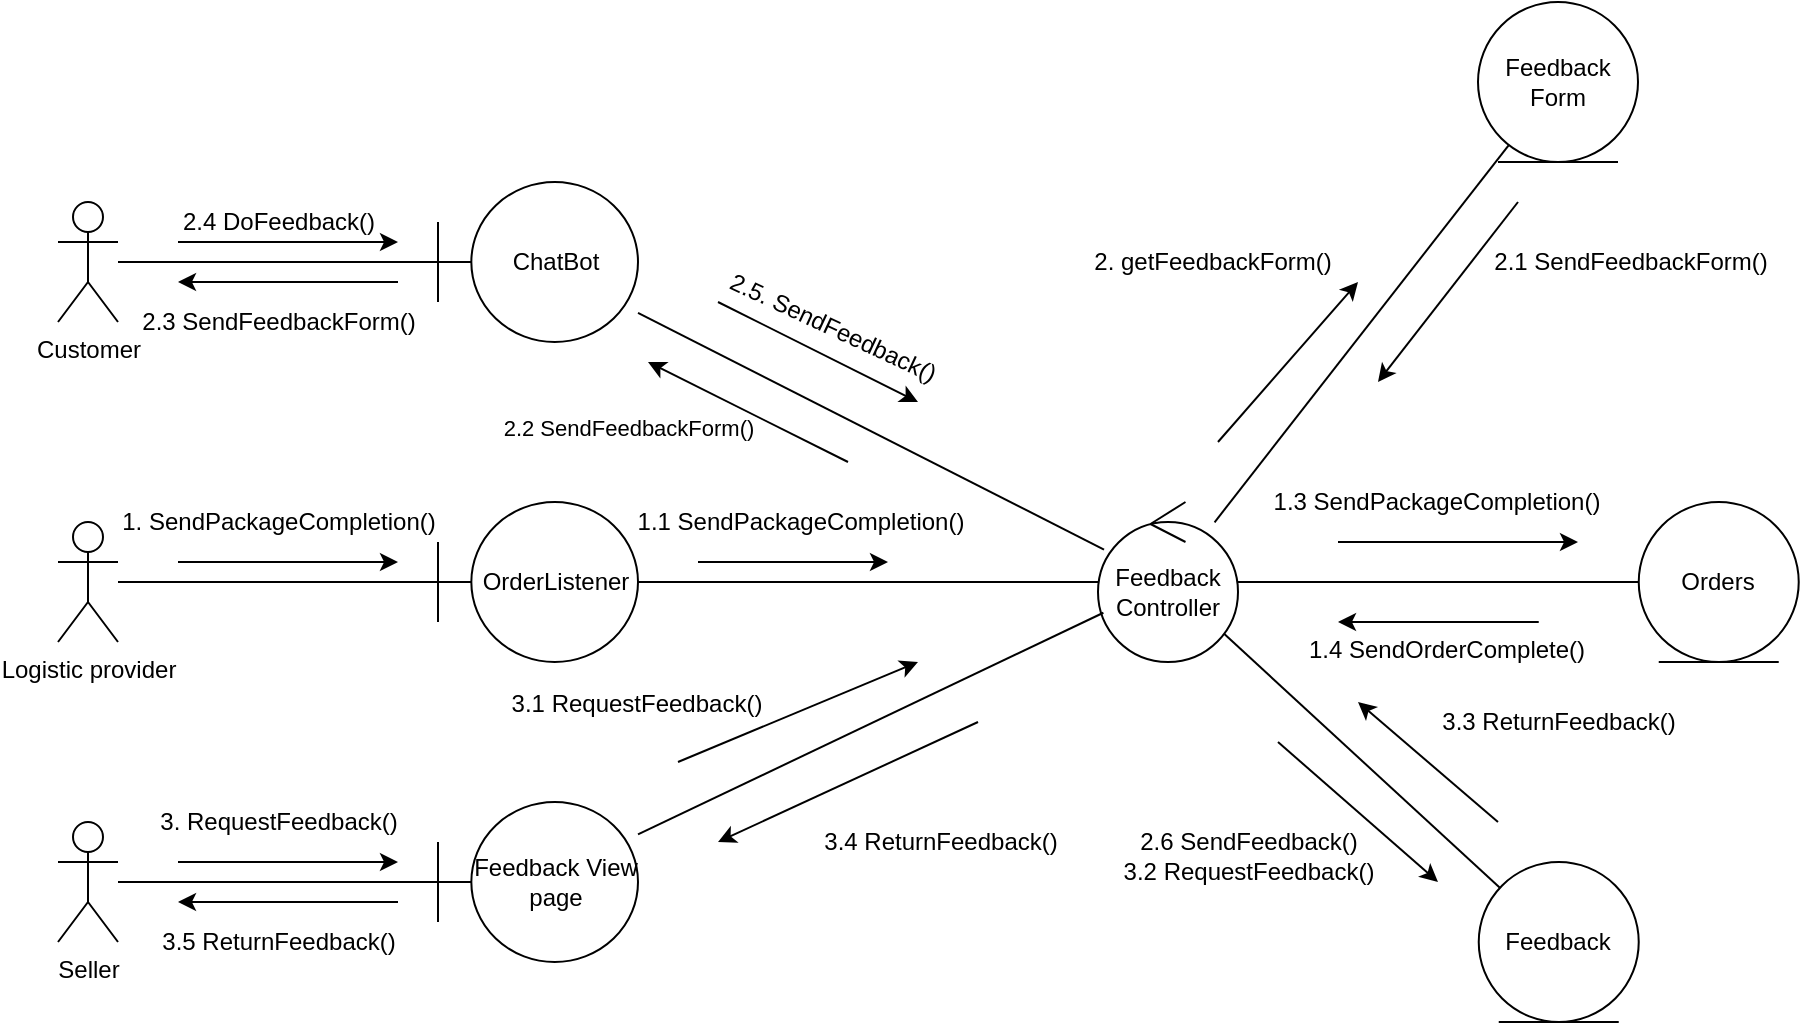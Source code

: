 <mxfile>
    <diagram id="1xrTCeCXLpbqKfW3dNeI" name="Collab">
        <mxGraphModel dx="1130" dy="626" grid="1" gridSize="10" guides="1" tooltips="1" connect="1" arrows="1" fold="1" page="1" pageScale="1" pageWidth="850" pageHeight="1100" math="0" shadow="0">
            <root>
                <mxCell id="0"/>
                <mxCell id="1" parent="0"/>
                <mxCell id="7" style="edgeStyle=none;html=1;startArrow=none;startFill=0;endArrow=none;endFill=0;" parent="1" source="8" target="31" edge="1">
                    <mxGeometry relative="1" as="geometry"/>
                </mxCell>
                <mxCell id="8" value="Customer" style="shape=umlActor;verticalLabelPosition=bottom;verticalAlign=top;html=1;outlineConnect=0;" parent="1" vertex="1">
                    <mxGeometry x="30" y="190" width="30" height="60" as="geometry"/>
                </mxCell>
                <mxCell id="n_59s5ExofEKkA8bmpHv-62" style="edgeStyle=none;html=1;endArrow=none;endFill=0;" parent="1" source="9" target="13" edge="1">
                    <mxGeometry relative="1" as="geometry"/>
                </mxCell>
                <mxCell id="9" value="Feedback" style="ellipse;shape=umlEntity;whiteSpace=wrap;html=1;" parent="1" vertex="1">
                    <mxGeometry x="740.37" y="520" width="80" height="80" as="geometry"/>
                </mxCell>
                <mxCell id="10" style="edgeStyle=none;html=1;startArrow=none;startFill=0;endArrow=none;endFill=0;" parent="1" source="13" target="31" edge="1">
                    <mxGeometry relative="1" as="geometry"/>
                </mxCell>
                <mxCell id="11" style="edgeStyle=none;html=1;startArrow=none;startFill=0;endArrow=none;endFill=0;" parent="1" source="13" target="26" edge="1">
                    <mxGeometry relative="1" as="geometry"/>
                </mxCell>
                <mxCell id="13" value="Feedback&lt;br&gt;Controller" style="ellipse;shape=umlControl;whiteSpace=wrap;html=1;" parent="1" vertex="1">
                    <mxGeometry x="550" y="340" width="70" height="80" as="geometry"/>
                </mxCell>
                <mxCell id="n_59s5ExofEKkA8bmpHv-60" style="edgeStyle=none;html=1;endArrow=none;endFill=0;" parent="1" source="15" target="13" edge="1">
                    <mxGeometry relative="1" as="geometry"/>
                </mxCell>
                <mxCell id="15" value="OrderListener" style="shape=umlBoundary;whiteSpace=wrap;html=1;" parent="1" vertex="1">
                    <mxGeometry x="220" y="340" width="100" height="80" as="geometry"/>
                </mxCell>
                <mxCell id="16" style="edgeStyle=none;html=1;startArrow=none;startFill=0;endArrow=none;endFill=0;" parent="1" source="17" target="15" edge="1">
                    <mxGeometry relative="1" as="geometry"/>
                </mxCell>
                <mxCell id="17" value="Logistic provider" style="shape=umlActor;verticalLabelPosition=bottom;verticalAlign=top;html=1;outlineConnect=0;" parent="1" vertex="1">
                    <mxGeometry x="30" y="350" width="30" height="60" as="geometry"/>
                </mxCell>
                <mxCell id="18" value="" style="endArrow=classic;html=1;endFill=1;" parent="1" edge="1">
                    <mxGeometry width="50" height="50" relative="1" as="geometry">
                        <mxPoint x="90" y="370" as="sourcePoint"/>
                        <mxPoint x="200" y="370" as="targetPoint"/>
                    </mxGeometry>
                </mxCell>
                <mxCell id="19" value="&lt;font style=&quot;font-size: 12px;&quot;&gt;1. SendPackageCompletion()&lt;/font&gt;" style="edgeLabel;html=1;align=center;verticalAlign=middle;resizable=0;points=[];" parent="18" vertex="1" connectable="0">
                    <mxGeometry x="0.417" y="-3" relative="1" as="geometry">
                        <mxPoint x="-28" y="-23" as="offset"/>
                    </mxGeometry>
                </mxCell>
                <mxCell id="20" value="" style="endArrow=classic;html=1;endFill=1;" parent="1" edge="1">
                    <mxGeometry width="50" height="50" relative="1" as="geometry">
                        <mxPoint x="340" y="470" as="sourcePoint"/>
                        <mxPoint x="460" y="420" as="targetPoint"/>
                    </mxGeometry>
                </mxCell>
                <mxCell id="21" value="&lt;font style=&quot;font-size: 12px;&quot;&gt;3.1 RequestFeedback()&lt;/font&gt;" style="edgeLabel;html=1;align=center;verticalAlign=middle;resizable=0;points=[];" parent="20" vertex="1" connectable="0">
                    <mxGeometry x="0.417" y="-3" relative="1" as="geometry">
                        <mxPoint x="-107" y="3" as="offset"/>
                    </mxGeometry>
                </mxCell>
                <mxCell id="22" value="" style="endArrow=classic;html=1;endFill=1;" parent="1" edge="1">
                    <mxGeometry width="50" height="50" relative="1" as="geometry">
                        <mxPoint x="760" y="190" as="sourcePoint"/>
                        <mxPoint x="690" y="280" as="targetPoint"/>
                    </mxGeometry>
                </mxCell>
                <mxCell id="23" value="2.1 SendFeedbackForm()" style="edgeLabel;html=1;align=center;verticalAlign=middle;resizable=0;points=[];rotation=0;fontSize=12;" parent="22" vertex="1" connectable="0">
                    <mxGeometry x="0.417" y="-3" relative="1" as="geometry">
                        <mxPoint x="108" y="-32" as="offset"/>
                    </mxGeometry>
                </mxCell>
                <mxCell id="24" value="" style="endArrow=classic;html=1;endFill=1;" parent="1" edge="1">
                    <mxGeometry width="50" height="50" relative="1" as="geometry">
                        <mxPoint x="90" y="210" as="sourcePoint"/>
                        <mxPoint x="200" y="210" as="targetPoint"/>
                    </mxGeometry>
                </mxCell>
                <mxCell id="25" value="&lt;font style=&quot;font-size: 12px;&quot;&gt;2.4 DoFeedback()&lt;/font&gt;" style="edgeLabel;html=1;align=center;verticalAlign=middle;resizable=0;points=[];" parent="24" vertex="1" connectable="0">
                    <mxGeometry x="0.417" y="-3" relative="1" as="geometry">
                        <mxPoint x="-28" y="-13" as="offset"/>
                    </mxGeometry>
                </mxCell>
                <mxCell id="26" value="Feedback&lt;br&gt;Form" style="ellipse;shape=umlEntity;whiteSpace=wrap;html=1;" parent="1" vertex="1">
                    <mxGeometry x="740" y="90" width="80" height="80" as="geometry"/>
                </mxCell>
                <mxCell id="27" value="" style="endArrow=classic;html=1;endFill=1;" parent="1" edge="1">
                    <mxGeometry width="50" height="50" relative="1" as="geometry">
                        <mxPoint x="610" y="310" as="sourcePoint"/>
                        <mxPoint x="680" y="230" as="targetPoint"/>
                    </mxGeometry>
                </mxCell>
                <mxCell id="28" value="2. getFeedbackForm()" style="edgeLabel;html=1;align=center;verticalAlign=middle;resizable=0;points=[];rotation=0;fontSize=12;" parent="27" vertex="1" connectable="0">
                    <mxGeometry x="0.417" y="-3" relative="1" as="geometry">
                        <mxPoint x="-55" y="-35" as="offset"/>
                    </mxGeometry>
                </mxCell>
                <mxCell id="29" style="edgeStyle=none;html=1;startArrow=none;startFill=0;endArrow=none;endFill=0;" parent="1" source="30" target="13" edge="1">
                    <mxGeometry relative="1" as="geometry"/>
                </mxCell>
                <mxCell id="30" value="Orders" style="ellipse;shape=umlEntity;whiteSpace=wrap;html=1;" parent="1" vertex="1">
                    <mxGeometry x="820.37" y="340" width="80" height="80" as="geometry"/>
                </mxCell>
                <mxCell id="31" value="ChatBot" style="shape=umlBoundary;whiteSpace=wrap;html=1;" parent="1" vertex="1">
                    <mxGeometry x="220" y="180" width="100" height="80" as="geometry"/>
                </mxCell>
                <mxCell id="35" value="" style="endArrow=classic;html=1;endFill=1;" parent="1" edge="1">
                    <mxGeometry width="50" height="50" relative="1" as="geometry">
                        <mxPoint x="640" y="460" as="sourcePoint"/>
                        <mxPoint x="720" y="530" as="targetPoint"/>
                    </mxGeometry>
                </mxCell>
                <mxCell id="36" value="2.6 SendFeedback()&lt;br&gt;3.2 RequestFeedback()" style="edgeLabel;html=1;align=center;verticalAlign=middle;resizable=0;points=[];fontSize=12;" parent="35" connectable="0" vertex="1">
                    <mxGeometry x="0.417" y="-3" relative="1" as="geometry">
                        <mxPoint x="-70" y="5" as="offset"/>
                    </mxGeometry>
                </mxCell>
                <mxCell id="37" style="edgeStyle=none;html=1;startArrow=none;startFill=0;endArrow=none;endFill=0;" parent="1" source="38" target="54" edge="1">
                    <mxGeometry relative="1" as="geometry"/>
                </mxCell>
                <mxCell id="38" value="Seller" style="shape=umlActor;verticalLabelPosition=bottom;verticalAlign=top;html=1;outlineConnect=0;" parent="1" vertex="1">
                    <mxGeometry x="30" y="500" width="30" height="60" as="geometry"/>
                </mxCell>
                <mxCell id="39" value="" style="endArrow=none;html=1;endFill=0;startArrow=classic;startFill=1;" parent="1" edge="1">
                    <mxGeometry width="50" height="50" relative="1" as="geometry">
                        <mxPoint x="670" y="400" as="sourcePoint"/>
                        <mxPoint x="770.37" y="400" as="targetPoint"/>
                    </mxGeometry>
                </mxCell>
                <mxCell id="40" value="1.4 SendOrderComplete()" style="edgeLabel;html=1;align=center;verticalAlign=middle;resizable=0;points=[];rotation=0;fontSize=12;" parent="39" connectable="0" vertex="1">
                    <mxGeometry x="0.417" y="-3" relative="1" as="geometry">
                        <mxPoint x="-17" y="11" as="offset"/>
                    </mxGeometry>
                </mxCell>
                <mxCell id="43" value="" style="endArrow=none;html=1;endFill=0;startArrow=classic;startFill=1;" parent="1" edge="1">
                    <mxGeometry width="50" height="50" relative="1" as="geometry">
                        <mxPoint x="325" y="270" as="sourcePoint"/>
                        <mxPoint x="425" y="320" as="targetPoint"/>
                    </mxGeometry>
                </mxCell>
                <mxCell id="44" value="2.2 SendFeedbackForm()" style="edgeLabel;html=1;align=center;verticalAlign=middle;resizable=0;points=[];" parent="43" connectable="0" vertex="1">
                    <mxGeometry x="0.417" y="-3" relative="1" as="geometry">
                        <mxPoint x="-80" y="-5" as="offset"/>
                    </mxGeometry>
                </mxCell>
                <mxCell id="45" value="" style="endArrow=none;html=1;endFill=0;startArrow=classic;startFill=1;" parent="1" edge="1">
                    <mxGeometry width="50" height="50" relative="1" as="geometry">
                        <mxPoint x="90" y="230" as="sourcePoint"/>
                        <mxPoint x="200" y="230" as="targetPoint"/>
                    </mxGeometry>
                </mxCell>
                <mxCell id="46" value="&lt;font style=&quot;font-size: 12px;&quot;&gt;2.3 SendFeedbackForm()&lt;/font&gt;" style="edgeLabel;html=1;align=center;verticalAlign=middle;resizable=0;points=[];" parent="45" connectable="0" vertex="1">
                    <mxGeometry x="0.417" y="-3" relative="1" as="geometry">
                        <mxPoint x="-28" y="17" as="offset"/>
                    </mxGeometry>
                </mxCell>
                <mxCell id="47" value="" style="endArrow=classic;html=1;endFill=1;" parent="1" edge="1">
                    <mxGeometry width="50" height="50" relative="1" as="geometry">
                        <mxPoint x="360" y="240" as="sourcePoint"/>
                        <mxPoint x="460" y="290" as="targetPoint"/>
                    </mxGeometry>
                </mxCell>
                <mxCell id="48" value="2.5. SendFeedback()" style="edgeLabel;html=1;align=center;verticalAlign=middle;resizable=0;points=[];rotation=25;fontSize=12;" parent="47" connectable="0" vertex="1">
                    <mxGeometry x="0.417" y="-3" relative="1" as="geometry">
                        <mxPoint x="-12" y="-25" as="offset"/>
                    </mxGeometry>
                </mxCell>
                <mxCell id="51" value="" style="endArrow=classic;html=1;endFill=1;" parent="1" edge="1">
                    <mxGeometry width="50" height="50" relative="1" as="geometry">
                        <mxPoint x="350" y="370" as="sourcePoint"/>
                        <mxPoint x="445" y="370" as="targetPoint"/>
                    </mxGeometry>
                </mxCell>
                <mxCell id="52" value="1.1 SendPackageCompletion()" style="edgeLabel;html=1;align=center;verticalAlign=middle;resizable=0;points=[];fontSize=12;" parent="51" connectable="0" vertex="1">
                    <mxGeometry x="0.417" y="-3" relative="1" as="geometry">
                        <mxPoint x="-17" y="-23" as="offset"/>
                    </mxGeometry>
                </mxCell>
                <mxCell id="n_59s5ExofEKkA8bmpHv-61" style="edgeStyle=none;html=1;endArrow=none;endFill=0;" parent="1" source="54" target="13" edge="1">
                    <mxGeometry relative="1" as="geometry"/>
                </mxCell>
                <mxCell id="54" value="Feedback View page" style="shape=umlBoundary;whiteSpace=wrap;html=1;" parent="1" vertex="1">
                    <mxGeometry x="220" y="490" width="100" height="80" as="geometry"/>
                </mxCell>
                <mxCell id="55" value="" style="endArrow=classic;html=1;endFill=1;" parent="1" edge="1">
                    <mxGeometry width="50" height="50" relative="1" as="geometry">
                        <mxPoint x="90" y="520" as="sourcePoint"/>
                        <mxPoint x="200" y="520" as="targetPoint"/>
                    </mxGeometry>
                </mxCell>
                <mxCell id="56" value="3. RequestFeedback()" style="edgeLabel;html=1;align=center;verticalAlign=middle;resizable=0;points=[];fontSize=12;" parent="55" connectable="0" vertex="1">
                    <mxGeometry x="0.417" y="-3" relative="1" as="geometry">
                        <mxPoint x="-28" y="-23" as="offset"/>
                    </mxGeometry>
                </mxCell>
                <mxCell id="57" value="" style="endArrow=classic;html=1;endFill=1;" parent="1" edge="1">
                    <mxGeometry width="50" height="50" relative="1" as="geometry">
                        <mxPoint x="750" y="500" as="sourcePoint"/>
                        <mxPoint x="680" y="440" as="targetPoint"/>
                    </mxGeometry>
                </mxCell>
                <mxCell id="58" value="3.3 ReturnFeedback()" style="edgeLabel;html=1;align=center;verticalAlign=middle;resizable=0;points=[];fontSize=12;" parent="57" connectable="0" vertex="1">
                    <mxGeometry x="0.417" y="-3" relative="1" as="geometry">
                        <mxPoint x="78" y="-5" as="offset"/>
                    </mxGeometry>
                </mxCell>
                <mxCell id="59" value="" style="endArrow=none;html=1;endFill=0;startArrow=classic;startFill=1;" parent="1" edge="1">
                    <mxGeometry width="50" height="50" relative="1" as="geometry">
                        <mxPoint x="360" y="510" as="sourcePoint"/>
                        <mxPoint x="490" y="450" as="targetPoint"/>
                    </mxGeometry>
                </mxCell>
                <mxCell id="60" value="3.4 ReturnFeedback()" style="edgeLabel;html=1;align=center;verticalAlign=middle;resizable=0;points=[];rotation=0;fontSize=12;" parent="59" connectable="0" vertex="1">
                    <mxGeometry x="0.417" y="-3" relative="1" as="geometry">
                        <mxPoint x="17" y="40" as="offset"/>
                    </mxGeometry>
                </mxCell>
                <mxCell id="oi6wCrDe3kLvVTNX_Anx-60" value="" style="endArrow=classic;html=1;endFill=1;" parent="1" edge="1">
                    <mxGeometry width="50" height="50" relative="1" as="geometry">
                        <mxPoint x="670" y="360" as="sourcePoint"/>
                        <mxPoint x="790" y="360" as="targetPoint"/>
                    </mxGeometry>
                </mxCell>
                <mxCell id="oi6wCrDe3kLvVTNX_Anx-61" value="1.3 SendPackageCompletion()" style="edgeLabel;html=1;align=center;verticalAlign=middle;resizable=0;points=[];rotation=0;fontSize=12;" parent="oi6wCrDe3kLvVTNX_Anx-60" connectable="0" vertex="1">
                    <mxGeometry x="0.417" y="-3" relative="1" as="geometry">
                        <mxPoint x="-36" y="-23" as="offset"/>
                    </mxGeometry>
                </mxCell>
                <mxCell id="GpGYv6WQzTeApLS-arH1-60" value="" style="endArrow=none;html=1;endFill=0;startArrow=classic;startFill=1;" parent="1" edge="1">
                    <mxGeometry width="50" height="50" relative="1" as="geometry">
                        <mxPoint x="90" y="540" as="sourcePoint"/>
                        <mxPoint x="200" y="540" as="targetPoint"/>
                    </mxGeometry>
                </mxCell>
                <mxCell id="GpGYv6WQzTeApLS-arH1-61" value="3.5 ReturnFeedback()" style="edgeLabel;html=1;align=center;verticalAlign=middle;resizable=0;points=[];rotation=0;fontSize=12;" parent="GpGYv6WQzTeApLS-arH1-60" connectable="0" vertex="1">
                    <mxGeometry x="0.417" y="-3" relative="1" as="geometry">
                        <mxPoint x="-28" y="17" as="offset"/>
                    </mxGeometry>
                </mxCell>
            </root>
        </mxGraphModel>
    </diagram>
    <diagram id="lj3JHrsBOW_VckmbQgxF" name="Sequence">
        <mxGraphModel dx="1130" dy="626" grid="1" gridSize="10" guides="1" tooltips="1" connect="1" arrows="1" fold="1" page="1" pageScale="1" pageWidth="850" pageHeight="1100" math="0" shadow="0">
            <root>
                <mxCell id="0"/>
                <mxCell id="1" parent="0"/>
                <mxCell id="JR3lvSD2bUoOzHBzQH5V-1" value="&amp;lt;&amp;lt;System&amp;gt;&amp;gt; Logistic Provider" style="shape=umlLifeline;participant=umlActor;perimeter=lifelinePerimeter;whiteSpace=wrap;html=1;container=1;collapsible=0;recursiveResize=0;verticalAlign=top;spacingTop=36;outlineConnect=0;rounded=0;glass=0;size=40;align=center;" parent="1" vertex="1">
                    <mxGeometry x="40" y="80" width="20" height="840" as="geometry"/>
                </mxCell>
                <mxCell id="JR3lvSD2bUoOzHBzQH5V-2" value="" style="html=1;points=[];perimeter=orthogonalPerimeter;" parent="JR3lvSD2bUoOzHBzQH5V-1" vertex="1">
                    <mxGeometry x="5" y="100" width="10" height="40" as="geometry"/>
                </mxCell>
                <mxCell id="JR3lvSD2bUoOzHBzQH5V-3" value="Customer&lt;br&gt;" style="shape=umlLifeline;participant=umlActor;perimeter=lifelinePerimeter;whiteSpace=wrap;html=1;container=1;collapsible=0;recursiveResize=0;verticalAlign=top;spacingTop=36;outlineConnect=0;rounded=0;glass=0;size=40;align=center;" parent="1" vertex="1">
                    <mxGeometry x="1030" y="80" width="20" height="840" as="geometry"/>
                </mxCell>
                <mxCell id="ImeykOzW7Dzun4YUdv9i-1" value="" style="html=1;points=[];perimeter=orthogonalPerimeter;" parent="JR3lvSD2bUoOzHBzQH5V-3" vertex="1">
                    <mxGeometry x="5" y="280" width="10" height="70" as="geometry"/>
                </mxCell>
                <mxCell id="JR3lvSD2bUoOzHBzQH5V-4" value="Seller" style="shape=umlLifeline;participant=umlActor;perimeter=lifelinePerimeter;whiteSpace=wrap;html=1;container=1;collapsible=0;recursiveResize=0;verticalAlign=top;spacingTop=36;outlineConnect=0;rounded=0;glass=0;size=40;align=center;" parent="1" vertex="1">
                    <mxGeometry x="1450" y="80" width="20" height="840" as="geometry"/>
                </mxCell>
                <mxCell id="Bveo8Vso_6XRpk1jzpCJ-3" value="" style="html=1;points=[];perimeter=orthogonalPerimeter;" parent="JR3lvSD2bUoOzHBzQH5V-4" vertex="1">
                    <mxGeometry x="5" y="430" width="10" height="230" as="geometry"/>
                </mxCell>
                <mxCell id="JR3lvSD2bUoOzHBzQH5V-7" value="&amp;lt;&amp;lt;Entity&amp;gt;&amp;gt;&lt;br&gt;Orders" style="shape=umlLifeline;perimeter=lifelinePerimeter;whiteSpace=wrap;html=1;container=1;collapsible=0;recursiveResize=0;outlineConnect=0;" parent="1" vertex="1">
                    <mxGeometry x="580" y="80" width="100" height="840" as="geometry"/>
                </mxCell>
                <mxCell id="JR3lvSD2bUoOzHBzQH5V-8" value="" style="html=1;points=[];perimeter=orthogonalPerimeter;" parent="JR3lvSD2bUoOzHBzQH5V-7" vertex="1">
                    <mxGeometry x="45" y="130" width="10" height="50" as="geometry"/>
                </mxCell>
                <mxCell id="dxfa6Q4PMbKHfRvBcv8o-4" value="&lt;div style=&quot;text-align: center;&quot;&gt;&lt;span style=&quot;background-color: rgb(24, 20, 29);&quot;&gt;GetFeedbackForm()&lt;/span&gt;&lt;/div&gt;" style="text;whiteSpace=wrap;html=1;fontSize=12;" parent="JR3lvSD2bUoOzHBzQH5V-7" vertex="1">
                    <mxGeometry x="-10" y="200" width="120" height="20" as="geometry"/>
                </mxCell>
                <mxCell id="R2JvyijKHk7ScQOrKC0J-2" value="&lt;div style=&quot;text-align: center;&quot;&gt;&lt;span style=&quot;background-color: rgb(24, 20, 29);&quot;&gt;SendFeedbackForm()&lt;/span&gt;&lt;/div&gt;" style="text;whiteSpace=wrap;html=1;fontSize=12;" parent="JR3lvSD2bUoOzHBzQH5V-7" vertex="1">
                    <mxGeometry x="-10" y="240" width="120" height="20" as="geometry"/>
                </mxCell>
                <mxCell id="NgKhhbQ6Dh_ki_Y8MJoj-1" value="&lt;font color=&quot;#000000&quot; style=&quot;font-size: 9px;&quot;&gt;Exception Path&lt;/font&gt;" style="shape=umlFrame;whiteSpace=wrap;html=1;width=80;height=20;boundedLbl=1;verticalAlign=middle;align=left;spacingLeft=5;strokeWidth=1;fontSize=9;fillColor=#f8cecc;strokeColor=#b85450;" parent="JR3lvSD2bUoOzHBzQH5V-7" vertex="1">
                    <mxGeometry x="-130" y="380" width="223.72" height="53" as="geometry"/>
                </mxCell>
                <mxCell id="JR3lvSD2bUoOzHBzQH5V-9" value="&amp;lt;&amp;lt;Control&amp;gt;&amp;gt;&lt;br&gt;FeedbackController" style="shape=umlLifeline;perimeter=lifelinePerimeter;whiteSpace=wrap;html=1;container=1;collapsible=0;recursiveResize=0;outlineConnect=0;" parent="1" vertex="1">
                    <mxGeometry x="380" y="80" width="110" height="840" as="geometry"/>
                </mxCell>
                <mxCell id="JR3lvSD2bUoOzHBzQH5V-10" value="" style="html=1;points=[];perimeter=orthogonalPerimeter;" parent="JR3lvSD2bUoOzHBzQH5V-9" vertex="1">
                    <mxGeometry x="50" y="95" width="10" height="365" as="geometry"/>
                </mxCell>
                <mxCell id="5kIUOo06UmIpFsdH0rGB-6" value="" style="html=1;points=[];perimeter=orthogonalPerimeter;" parent="JR3lvSD2bUoOzHBzQH5V-9" vertex="1">
                    <mxGeometry x="50" y="480" width="10" height="180" as="geometry"/>
                </mxCell>
                <mxCell id="JR3lvSD2bUoOzHBzQH5V-11" value="&amp;lt;&amp;lt;Boundary&amp;gt;&amp;gt;&lt;br&gt;OrderListener" style="shape=umlLifeline;perimeter=lifelinePerimeter;whiteSpace=wrap;html=1;container=1;collapsible=0;recursiveResize=0;outlineConnect=0;" parent="1" vertex="1">
                    <mxGeometry x="200" y="80" width="100" height="840" as="geometry"/>
                </mxCell>
                <mxCell id="JR3lvSD2bUoOzHBzQH5V-12" value="" style="html=1;points=[];perimeter=orthogonalPerimeter;" parent="JR3lvSD2bUoOzHBzQH5V-11" vertex="1">
                    <mxGeometry x="45" y="95" width="10" height="50" as="geometry"/>
                </mxCell>
                <mxCell id="JR3lvSD2bUoOzHBzQH5V-13" value="&amp;lt;&amp;lt;Entity&amp;gt;&amp;gt;&lt;br&gt;feedback" style="shape=umlLifeline;perimeter=lifelinePerimeter;whiteSpace=wrap;html=1;container=1;collapsible=0;recursiveResize=0;outlineConnect=0;" parent="1" vertex="1">
                    <mxGeometry x="1090" y="80" width="100" height="840" as="geometry"/>
                </mxCell>
                <mxCell id="ImeykOzW7Dzun4YUdv9i-10" value="" style="html=1;points=[];perimeter=orthogonalPerimeter;" parent="JR3lvSD2bUoOzHBzQH5V-13" vertex="1">
                    <mxGeometry x="45" y="410" width="10" height="60" as="geometry"/>
                </mxCell>
                <mxCell id="5kIUOo06UmIpFsdH0rGB-4" value="" style="html=1;points=[];perimeter=orthogonalPerimeter;" parent="JR3lvSD2bUoOzHBzQH5V-13" vertex="1">
                    <mxGeometry x="45" y="520" width="10" height="80" as="geometry"/>
                </mxCell>
                <mxCell id="JR3lvSD2bUoOzHBzQH5V-14" value="&amp;lt;&amp;lt;Entity&amp;gt;&amp;gt;&lt;br&gt;FeedbackForm" style="shape=umlLifeline;perimeter=lifelinePerimeter;whiteSpace=wrap;html=1;container=1;collapsible=0;recursiveResize=0;outlineConnect=0;" parent="1" vertex="1">
                    <mxGeometry x="720" y="80" width="100" height="840" as="geometry"/>
                </mxCell>
                <mxCell id="QVWIZu_C3PdvrbzYzEDc-1" value="" style="html=1;points=[];perimeter=orthogonalPerimeter;" parent="JR3lvSD2bUoOzHBzQH5V-14" vertex="1">
                    <mxGeometry x="45" y="210" width="10" height="50" as="geometry"/>
                </mxCell>
                <mxCell id="Bveo8Vso_6XRpk1jzpCJ-1" value="&lt;div style=&quot;text-align: center;&quot;&gt;&lt;span style=&quot;background-color: rgb(24, 20, 29);&quot;&gt;SendFeedback()&lt;/span&gt;&lt;/div&gt;" style="text;whiteSpace=wrap;html=1;fontSize=12;" parent="JR3lvSD2bUoOzHBzQH5V-14" vertex="1">
                    <mxGeometry x="-20" y="365" width="120" height="20" as="geometry"/>
                </mxCell>
                <mxCell id="lSSIxCcbl4IjQz590V4J-4" style="edgeStyle=none;html=1;fontSize=12;" parent="1" source="JR3lvSD2bUoOzHBzQH5V-2" target="JR3lvSD2bUoOzHBzQH5V-11" edge="1">
                    <mxGeometry relative="1" as="geometry">
                        <Array as="points">
                            <mxPoint x="180" y="195"/>
                        </Array>
                    </mxGeometry>
                </mxCell>
                <mxCell id="lSSIxCcbl4IjQz590V4J-5" value="SendPackageCompletion()" style="edgeLabel;html=1;align=center;verticalAlign=middle;resizable=0;points=[];fontSize=12;" parent="lSSIxCcbl4IjQz590V4J-4" vertex="1" connectable="0">
                    <mxGeometry x="-0.498" y="3" relative="1" as="geometry">
                        <mxPoint x="46" y="-12" as="offset"/>
                    </mxGeometry>
                </mxCell>
                <mxCell id="gXX_iel64OGYhfWm3MnG-4" style="edgeStyle=none;html=1;fontSize=12;" parent="1" source="JR3lvSD2bUoOzHBzQH5V-12" target="JR3lvSD2bUoOzHBzQH5V-9" edge="1">
                    <mxGeometry relative="1" as="geometry">
                        <Array as="points">
                            <mxPoint x="270" y="210"/>
                        </Array>
                    </mxGeometry>
                </mxCell>
                <mxCell id="gXX_iel64OGYhfWm3MnG-9" value="SendPackageCompletion()" style="edgeLabel;html=1;align=center;verticalAlign=middle;resizable=0;points=[];fontSize=12;" parent="1" vertex="1" connectable="0">
                    <mxGeometry x="340.0" y="190" as="geometry">
                        <mxPoint x="8" y="7" as="offset"/>
                    </mxGeometry>
                </mxCell>
                <mxCell id="RKBja1YYO38dAm8brw7R-2" value="&lt;span style=&quot;color: rgb(240, 240, 240); font-family: Helvetica; font-size: 12px; font-style: normal; font-variant-ligatures: normal; font-variant-caps: normal; font-weight: 400; letter-spacing: normal; orphans: 2; text-align: center; text-indent: 0px; text-transform: none; widows: 2; word-spacing: 0px; -webkit-text-stroke-width: 0px; background-color: rgb(24, 20, 29); text-decoration-thickness: initial; text-decoration-style: initial; text-decoration-color: initial; float: none; display: inline !important;&quot;&gt;SendPackageCompletion()&lt;/span&gt;" style="text;whiteSpace=wrap;html=1;fontSize=12;" parent="1" vertex="1">
                    <mxGeometry x="460" y="190" width="150" height="20" as="geometry"/>
                </mxCell>
                <mxCell id="RKBja1YYO38dAm8brw7R-3" style="edgeStyle=none;html=1;entryX=-0.34;entryY=0.225;entryDx=0;entryDy=0;entryPerimeter=0;fontSize=12;" parent="1" source="JR3lvSD2bUoOzHBzQH5V-10" target="JR3lvSD2bUoOzHBzQH5V-8" edge="1">
                    <mxGeometry relative="1" as="geometry"/>
                </mxCell>
                <mxCell id="P7-RKaSqCgGcWS6hQedI-1" style="edgeStyle=none;html=1;fontSize=12;" parent="1" source="JR3lvSD2bUoOzHBzQH5V-8" target="JR3lvSD2bUoOzHBzQH5V-9" edge="1">
                    <mxGeometry relative="1" as="geometry"/>
                </mxCell>
                <mxCell id="P7-RKaSqCgGcWS6hQedI-2" value="&lt;span style=&quot;color: rgb(240, 240, 240); font-family: Helvetica; font-size: 12px; font-style: normal; font-variant-ligatures: normal; font-variant-caps: normal; font-weight: 400; letter-spacing: normal; orphans: 2; text-align: center; text-indent: 0px; text-transform: none; widows: 2; word-spacing: 0px; -webkit-text-stroke-width: 0px; background-color: rgb(24, 20, 29); text-decoration-thickness: initial; text-decoration-style: initial; text-decoration-color: initial; float: none; display: inline !important;&quot;&gt;SendOrderComplete()&lt;/span&gt;" style="text;whiteSpace=wrap;html=1;fontSize=12;" parent="1" vertex="1">
                    <mxGeometry x="475" y="240" width="120" height="20" as="geometry"/>
                </mxCell>
                <mxCell id="dxfa6Q4PMbKHfRvBcv8o-1" style="edgeStyle=none;html=1;fontSize=12;" parent="1" source="JR3lvSD2bUoOzHBzQH5V-10" target="JR3lvSD2bUoOzHBzQH5V-14" edge="1">
                    <mxGeometry relative="1" as="geometry">
                        <mxPoint x="570" y="300" as="targetPoint"/>
                        <Array as="points">
                            <mxPoint x="670" y="300"/>
                            <mxPoint x="710" y="300"/>
                        </Array>
                    </mxGeometry>
                </mxCell>
                <mxCell id="R2JvyijKHk7ScQOrKC0J-1" style="edgeStyle=none;html=1;fontSize=12;" parent="1" source="QVWIZu_C3PdvrbzYzEDc-1" target="JR3lvSD2bUoOzHBzQH5V-9" edge="1">
                    <mxGeometry relative="1" as="geometry">
                        <Array as="points">
                            <mxPoint x="540" y="320"/>
                        </Array>
                    </mxGeometry>
                </mxCell>
                <mxCell id="ImeykOzW7Dzun4YUdv9i-5" value="&lt;div style=&quot;text-align: center;&quot;&gt;&lt;span style=&quot;background-color: rgb(24, 20, 29);&quot;&gt;SendFeedbackForm()&lt;/span&gt;&lt;/div&gt;" style="text;whiteSpace=wrap;html=1;fontSize=12;" parent="1" vertex="1">
                    <mxGeometry x="635" y="340" width="120" height="20" as="geometry"/>
                </mxCell>
                <mxCell id="ImeykOzW7Dzun4YUdv9i-9" value="&lt;div style=&quot;text-align: center;&quot;&gt;&lt;span style=&quot;background-color: rgb(24, 20, 29);&quot;&gt;DoFeedback()&lt;/span&gt;&lt;/div&gt;" style="text;whiteSpace=wrap;html=1;fontSize=12;" parent="1" vertex="1">
                    <mxGeometry x="927.5" y="400" width="85" height="20" as="geometry"/>
                </mxCell>
                <mxCell id="BLh-qXP9bf4LaMo1LjO5-2" value="&amp;lt;&amp;lt;Boundary&amp;gt;&amp;gt;&lt;br&gt;OrderListener" style="shape=umlLifeline;perimeter=lifelinePerimeter;whiteSpace=wrap;html=1;container=1;collapsible=0;recursiveResize=0;outlineConnect=0;" parent="1" vertex="1">
                    <mxGeometry x="850" y="80" width="100" height="840" as="geometry"/>
                </mxCell>
                <mxCell id="BLh-qXP9bf4LaMo1LjO5-3" value="" style="html=1;points=[];perimeter=orthogonalPerimeter;" parent="BLh-qXP9bf4LaMo1LjO5-2" vertex="1">
                    <mxGeometry x="45" y="280" width="10" height="120" as="geometry"/>
                </mxCell>
                <mxCell id="EcWXg2tVBbbHZ5Ipiy5P-1" value="&lt;div style=&quot;text-align: center;&quot;&gt;&lt;span style=&quot;background-color: rgb(24, 20, 29);&quot;&gt;RequestFeedback()&lt;/span&gt;&lt;/div&gt;" style="text;whiteSpace=wrap;html=1;fontSize=12;" parent="BLh-qXP9bf4LaMo1LjO5-2" vertex="1">
                    <mxGeometry x="-70" y="515" width="85" height="20" as="geometry"/>
                </mxCell>
                <mxCell id="5kIUOo06UmIpFsdH0rGB-9" value="&lt;div style=&quot;text-align: center;&quot;&gt;&lt;span style=&quot;background-color: rgb(24, 20, 29);&quot;&gt;RequestFeedback()&lt;/span&gt;&lt;/div&gt;" style="text;whiteSpace=wrap;html=1;fontSize=12;" parent="BLh-qXP9bf4LaMo1LjO5-2" vertex="1">
                    <mxGeometry x="-30" y="490" width="85" height="20" as="geometry"/>
                </mxCell>
                <mxCell id="BLh-qXP9bf4LaMo1LjO5-6" style="edgeStyle=none;html=1;fontSize=12;" parent="1" source="JR3lvSD2bUoOzHBzQH5V-10" target="BLh-qXP9bf4LaMo1LjO5-2" edge="1">
                    <mxGeometry relative="1" as="geometry">
                        <mxPoint x="570" y="370" as="targetPoint"/>
                        <Array as="points">
                            <mxPoint x="800" y="370"/>
                        </Array>
                    </mxGeometry>
                </mxCell>
                <mxCell id="BLh-qXP9bf4LaMo1LjO5-8" value="&lt;div style=&quot;text-align: center;&quot;&gt;&lt;span style=&quot;background-color: rgb(24, 20, 29);&quot;&gt;SendFeedbackForm()&lt;/span&gt;&lt;/div&gt;" style="text;whiteSpace=wrap;html=1;fontSize=12;" parent="1" vertex="1">
                    <mxGeometry x="910" y="350" width="120" height="20" as="geometry"/>
                </mxCell>
                <mxCell id="BLh-qXP9bf4LaMo1LjO5-9" style="edgeStyle=none;html=1;fontSize=12;" parent="1" source="ImeykOzW7Dzun4YUdv9i-1" target="BLh-qXP9bf4LaMo1LjO5-2" edge="1">
                    <mxGeometry relative="1" as="geometry"/>
                </mxCell>
                <mxCell id="KiDnudGPL0NOoKvEt_Mk-3" style="edgeStyle=none;html=1;entryX=0.1;entryY=0.314;entryDx=0;entryDy=0;entryPerimeter=0;fontSize=12;" parent="1" source="BLh-qXP9bf4LaMo1LjO5-3" target="ImeykOzW7Dzun4YUdv9i-1" edge="1">
                    <mxGeometry relative="1" as="geometry"/>
                </mxCell>
                <mxCell id="8VmuSWRICIiyt3su2t_o-1" style="edgeStyle=none;html=1;fontSize=12;" parent="1" source="BLh-qXP9bf4LaMo1LjO5-3" target="JR3lvSD2bUoOzHBzQH5V-9" edge="1">
                    <mxGeometry relative="1" as="geometry">
                        <Array as="points">
                            <mxPoint x="870" y="410"/>
                        </Array>
                    </mxGeometry>
                </mxCell>
                <mxCell id="GzaeV2xVy56N7ZlGbq8Z-1" value="&lt;div style=&quot;text-align: center;&quot;&gt;&lt;span style=&quot;background-color: rgb(24, 20, 29);&quot;&gt;SendFeedback()&lt;/span&gt;&lt;/div&gt;" style="text;whiteSpace=wrap;html=1;fontSize=12;" parent="1" vertex="1">
                    <mxGeometry x="640" y="410" width="120" height="20" as="geometry"/>
                </mxCell>
                <mxCell id="7q72P03CL6U-sUQO8gqL-3" style="edgeStyle=none;html=1;fontSize=12;" parent="1" source="JR3lvSD2bUoOzHBzQH5V-10" target="JR3lvSD2bUoOzHBzQH5V-13" edge="1">
                    <mxGeometry relative="1" as="geometry">
                        <Array as="points">
                            <mxPoint x="740" y="520"/>
                            <mxPoint x="1110" y="520"/>
                        </Array>
                    </mxGeometry>
                </mxCell>
                <mxCell id="iYRaFVOrKt-42Oc4v2Bj-1" value="&lt;div style=&quot;text-align: center;&quot;&gt;&lt;span style=&quot;background-color: rgb(24, 20, 29);&quot;&gt;SendFeedback()&lt;/span&gt;&lt;/div&gt;" style="text;whiteSpace=wrap;html=1;fontSize=12;" parent="1" vertex="1">
                    <mxGeometry x="780" y="490" width="120" height="20" as="geometry"/>
                </mxCell>
                <mxCell id="7q72P03CL6U-sUQO8gqL-4" value="&lt;font style=&quot;font-size: 11px;&quot;&gt;&amp;lt;&amp;lt;Boundary&amp;gt;&amp;gt;&lt;br&gt;Feedback View page&lt;/font&gt;" style="shape=umlLifeline;perimeter=lifelinePerimeter;whiteSpace=wrap;html=1;container=1;collapsible=0;recursiveResize=0;outlineConnect=0;" parent="1" vertex="1">
                    <mxGeometry x="1240" y="80" width="100" height="840" as="geometry"/>
                </mxCell>
                <mxCell id="7q72P03CL6U-sUQO8gqL-5" value="" style="html=1;points=[];perimeter=orthogonalPerimeter;" parent="7q72P03CL6U-sUQO8gqL-4" vertex="1">
                    <mxGeometry x="45" y="430" width="10" height="230" as="geometry"/>
                </mxCell>
                <mxCell id="Bveo8Vso_6XRpk1jzpCJ-6" style="edgeStyle=none;html=1;entryX=1.164;entryY=0.134;entryDx=0;entryDy=0;entryPerimeter=0;fontSize=12;" parent="1" source="Bveo8Vso_6XRpk1jzpCJ-3" target="7q72P03CL6U-sUQO8gqL-5" edge="1">
                    <mxGeometry relative="1" as="geometry"/>
                </mxCell>
                <mxCell id="Bveo8Vso_6XRpk1jzpCJ-7" value="&lt;div style=&quot;text-align: center;&quot;&gt;&lt;span style=&quot;background-color: rgb(24, 20, 29);&quot;&gt;RequestFeedback()&lt;/span&gt;&lt;/div&gt;" style="text;whiteSpace=wrap;html=1;fontSize=12;" parent="1" vertex="1">
                    <mxGeometry x="1330" y="540" width="85" height="20" as="geometry"/>
                </mxCell>
                <mxCell id="5kIUOo06UmIpFsdH0rGB-2" style="edgeStyle=none;html=1;fontSize=12;dashed=1;" parent="1" source="BLh-qXP9bf4LaMo1LjO5-3" target="JR3lvSD2bUoOzHBzQH5V-10" edge="1">
                    <mxGeometry relative="1" as="geometry">
                        <Array as="points">
                            <mxPoint x="540" y="450"/>
                        </Array>
                    </mxGeometry>
                </mxCell>
                <mxCell id="5kIUOo06UmIpFsdH0rGB-7" style="edgeStyle=none;html=1;fontSize=12;" parent="1" source="7q72P03CL6U-sUQO8gqL-5" target="JR3lvSD2bUoOzHBzQH5V-9" edge="1">
                    <mxGeometry relative="1" as="geometry">
                        <Array as="points">
                            <mxPoint x="1240" y="570"/>
                            <mxPoint x="450" y="570"/>
                        </Array>
                    </mxGeometry>
                </mxCell>
                <mxCell id="5kIUOo06UmIpFsdH0rGB-8" style="edgeStyle=none;html=1;entryX=-0.282;entryY=0.335;entryDx=0;entryDy=0;entryPerimeter=0;fontSize=12;" parent="1" source="5kIUOo06UmIpFsdH0rGB-6" target="5kIUOo06UmIpFsdH0rGB-4" edge="1">
                    <mxGeometry relative="1" as="geometry"/>
                </mxCell>
                <mxCell id="EcWXg2tVBbbHZ5Ipiy5P-4" style="edgeStyle=none;html=1;fontSize=12;" parent="1" source="5kIUOo06UmIpFsdH0rGB-4" target="JR3lvSD2bUoOzHBzQH5V-9" edge="1">
                    <mxGeometry relative="1" as="geometry"/>
                </mxCell>
                <mxCell id="g8MFj6wl-DSOnfw2L7JR-1" value="&lt;div style=&quot;text-align: center;&quot;&gt;&lt;span style=&quot;background-color: rgb(24, 20, 29);&quot;&gt;ReturnFeedback()&lt;/span&gt;&lt;/div&gt;" style="text;whiteSpace=wrap;html=1;fontSize=12;" parent="1" vertex="1">
                    <mxGeometry x="790" y="640" width="85" height="20" as="geometry"/>
                </mxCell>
                <mxCell id="g8MFj6wl-DSOnfw2L7JR-4" style="edgeStyle=none;html=1;entryX=0.5;entryY=0.652;entryDx=0;entryDy=0;entryPerimeter=0;fontSize=12;" parent="1" source="5kIUOo06UmIpFsdH0rGB-4" target="7q72P03CL6U-sUQO8gqL-5" edge="1">
                    <mxGeometry relative="1" as="geometry"/>
                </mxCell>
                <mxCell id="g8MFj6wl-DSOnfw2L7JR-5" value="&lt;div style=&quot;text-align: center;&quot;&gt;&lt;span style=&quot;background-color: rgb(24, 20, 29);&quot;&gt;ReturnFeedback()&lt;/span&gt;&lt;/div&gt;" style="text;whiteSpace=wrap;html=1;fontSize=12;" parent="1" vertex="1">
                    <mxGeometry x="1170" y="630" width="85" height="20" as="geometry"/>
                </mxCell>
                <mxCell id="KdnIqen4m-JgUrq0kbRF-1" style="edgeStyle=none;html=1;entryX=-0.047;entryY=0.746;entryDx=0;entryDy=0;entryPerimeter=0;fontSize=12;" parent="1" source="7q72P03CL6U-sUQO8gqL-5" target="Bveo8Vso_6XRpk1jzpCJ-3" edge="1">
                    <mxGeometry relative="1" as="geometry"/>
                </mxCell>
                <mxCell id="KdnIqen4m-JgUrq0kbRF-2" value="&lt;div style=&quot;text-align: center;&quot;&gt;&lt;span style=&quot;background-color: rgb(24, 20, 29);&quot;&gt;ReturnFeedback()&lt;/span&gt;&lt;/div&gt;" style="text;whiteSpace=wrap;html=1;fontSize=12;" parent="1" vertex="1">
                    <mxGeometry x="1330" y="650" width="85" height="20" as="geometry"/>
                </mxCell>
                <mxCell id="NgKhhbQ6Dh_ki_Y8MJoj-3" value="&lt;div style=&quot;text-align: center;&quot;&gt;&lt;span style=&quot;background-color: rgb(24, 20, 29);&quot;&gt;Stop getting feedback after user didn't do feedback for a certain time&lt;/span&gt;&lt;/div&gt;" style="text;whiteSpace=wrap;html=1;fontSize=12;" parent="1" vertex="1">
                    <mxGeometry x="450" y="476.5" width="200" height="20" as="geometry"/>
                </mxCell>
            </root>
        </mxGraphModel>
    </diagram>
</mxfile>
